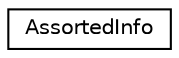 digraph "Graphical Class Hierarchy"
{
  edge [fontname="Helvetica",fontsize="10",labelfontname="Helvetica",labelfontsize="10"];
  node [fontname="Helvetica",fontsize="10",shape=record];
  rankdir="LR";
  Node1 [label="AssortedInfo",height=0.2,width=0.4,color="black", fillcolor="white", style="filled",URL="$structAssortedInfo.html",tooltip="assorted information needed by the BuildSubsetBdd procedure. "];
}

